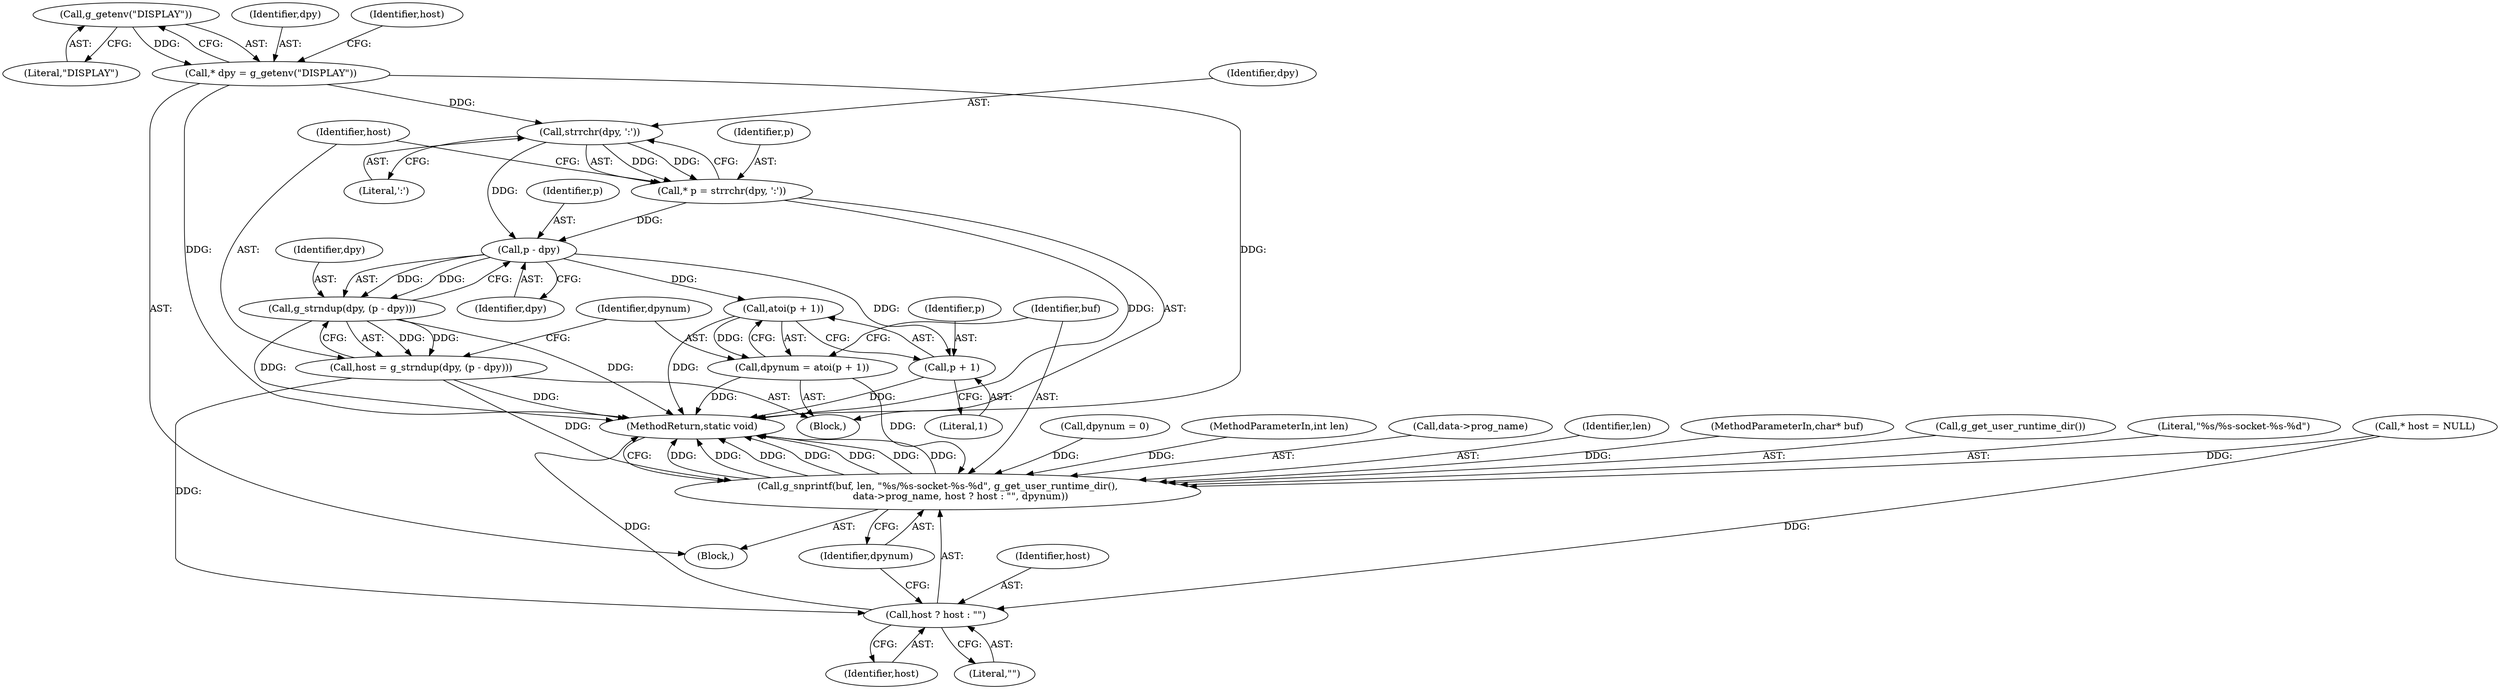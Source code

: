 digraph "0_lxde_bc8c3d871e9ecc67c47ff002b68cf049793faf08@API" {
"1000108" [label="(Call,g_getenv(\"DISPLAY\"))"];
"1000106" [label="(Call,* dpy = g_getenv(\"DISPLAY\"))"];
"1000121" [label="(Call,strrchr(dpy, ':'))"];
"1000119" [label="(Call,* p = strrchr(dpy, ':'))"];
"1000128" [label="(Call,p - dpy)"];
"1000126" [label="(Call,g_strndup(dpy, (p - dpy)))"];
"1000124" [label="(Call,host = g_strndup(dpy, (p - dpy)))"];
"1000141" [label="(Call,g_snprintf(buf, len, \"%s/%s-socket-%s-%d\", g_get_user_runtime_dir(),\n               data->prog_name, host ? host : \"\", dpynum))"];
"1000149" [label="(Call,host ? host : \"\")"];
"1000133" [label="(Call,atoi(p + 1))"];
"1000131" [label="(Call,dpynum = atoi(p + 1))"];
"1000134" [label="(Call,p + 1)"];
"1000119" [label="(Call,* p = strrchr(dpy, ':'))"];
"1000135" [label="(Identifier,p)"];
"1000104" [label="(Block,)"];
"1000138" [label="(Call,dpynum = 0)"];
"1000150" [label="(Identifier,host)"];
"1000129" [label="(Identifier,p)"];
"1000128" [label="(Call,p - dpy)"];
"1000103" [label="(MethodParameterIn,int len)"];
"1000146" [label="(Call,data->prog_name)"];
"1000111" [label="(Call,* host = NULL)"];
"1000142" [label="(Identifier,buf)"];
"1000127" [label="(Identifier,dpy)"];
"1000132" [label="(Identifier,dpynum)"];
"1000122" [label="(Identifier,dpy)"];
"1000130" [label="(Identifier,dpy)"];
"1000108" [label="(Call,g_getenv(\"DISPLAY\"))"];
"1000109" [label="(Literal,\"DISPLAY\")"];
"1000107" [label="(Identifier,dpy)"];
"1000125" [label="(Identifier,host)"];
"1000136" [label="(Literal,1)"];
"1000143" [label="(Identifier,len)"];
"1000154" [label="(MethodReturn,static void)"];
"1000134" [label="(Call,p + 1)"];
"1000131" [label="(Call,dpynum = atoi(p + 1))"];
"1000149" [label="(Call,host ? host : \"\")"];
"1000121" [label="(Call,strrchr(dpy, ':'))"];
"1000133" [label="(Call,atoi(p + 1))"];
"1000102" [label="(MethodParameterIn,char* buf)"];
"1000141" [label="(Call,g_snprintf(buf, len, \"%s/%s-socket-%s-%d\", g_get_user_runtime_dir(),\n               data->prog_name, host ? host : \"\", dpynum))"];
"1000112" [label="(Identifier,host)"];
"1000153" [label="(Identifier,dpynum)"];
"1000151" [label="(Identifier,host)"];
"1000126" [label="(Call,g_strndup(dpy, (p - dpy)))"];
"1000145" [label="(Call,g_get_user_runtime_dir())"];
"1000152" [label="(Literal,\"\")"];
"1000120" [label="(Identifier,p)"];
"1000106" [label="(Call,* dpy = g_getenv(\"DISPLAY\"))"];
"1000144" [label="(Literal,\"%s/%s-socket-%s-%d\")"];
"1000123" [label="(Literal,':')"];
"1000124" [label="(Call,host = g_strndup(dpy, (p - dpy)))"];
"1000117" [label="(Block,)"];
"1000108" -> "1000106"  [label="AST: "];
"1000108" -> "1000109"  [label="CFG: "];
"1000109" -> "1000108"  [label="AST: "];
"1000106" -> "1000108"  [label="CFG: "];
"1000108" -> "1000106"  [label="DDG: "];
"1000106" -> "1000104"  [label="AST: "];
"1000107" -> "1000106"  [label="AST: "];
"1000112" -> "1000106"  [label="CFG: "];
"1000106" -> "1000154"  [label="DDG: "];
"1000106" -> "1000154"  [label="DDG: "];
"1000106" -> "1000121"  [label="DDG: "];
"1000121" -> "1000119"  [label="AST: "];
"1000121" -> "1000123"  [label="CFG: "];
"1000122" -> "1000121"  [label="AST: "];
"1000123" -> "1000121"  [label="AST: "];
"1000119" -> "1000121"  [label="CFG: "];
"1000121" -> "1000119"  [label="DDG: "];
"1000121" -> "1000119"  [label="DDG: "];
"1000121" -> "1000128"  [label="DDG: "];
"1000119" -> "1000117"  [label="AST: "];
"1000120" -> "1000119"  [label="AST: "];
"1000125" -> "1000119"  [label="CFG: "];
"1000119" -> "1000154"  [label="DDG: "];
"1000119" -> "1000128"  [label="DDG: "];
"1000128" -> "1000126"  [label="AST: "];
"1000128" -> "1000130"  [label="CFG: "];
"1000129" -> "1000128"  [label="AST: "];
"1000130" -> "1000128"  [label="AST: "];
"1000126" -> "1000128"  [label="CFG: "];
"1000128" -> "1000126"  [label="DDG: "];
"1000128" -> "1000126"  [label="DDG: "];
"1000128" -> "1000133"  [label="DDG: "];
"1000128" -> "1000134"  [label="DDG: "];
"1000126" -> "1000124"  [label="AST: "];
"1000127" -> "1000126"  [label="AST: "];
"1000124" -> "1000126"  [label="CFG: "];
"1000126" -> "1000154"  [label="DDG: "];
"1000126" -> "1000154"  [label="DDG: "];
"1000126" -> "1000124"  [label="DDG: "];
"1000126" -> "1000124"  [label="DDG: "];
"1000124" -> "1000117"  [label="AST: "];
"1000125" -> "1000124"  [label="AST: "];
"1000132" -> "1000124"  [label="CFG: "];
"1000124" -> "1000154"  [label="DDG: "];
"1000124" -> "1000141"  [label="DDG: "];
"1000124" -> "1000149"  [label="DDG: "];
"1000141" -> "1000104"  [label="AST: "];
"1000141" -> "1000153"  [label="CFG: "];
"1000142" -> "1000141"  [label="AST: "];
"1000143" -> "1000141"  [label="AST: "];
"1000144" -> "1000141"  [label="AST: "];
"1000145" -> "1000141"  [label="AST: "];
"1000146" -> "1000141"  [label="AST: "];
"1000149" -> "1000141"  [label="AST: "];
"1000153" -> "1000141"  [label="AST: "];
"1000154" -> "1000141"  [label="CFG: "];
"1000141" -> "1000154"  [label="DDG: "];
"1000141" -> "1000154"  [label="DDG: "];
"1000141" -> "1000154"  [label="DDG: "];
"1000141" -> "1000154"  [label="DDG: "];
"1000141" -> "1000154"  [label="DDG: "];
"1000141" -> "1000154"  [label="DDG: "];
"1000141" -> "1000154"  [label="DDG: "];
"1000102" -> "1000141"  [label="DDG: "];
"1000103" -> "1000141"  [label="DDG: "];
"1000111" -> "1000141"  [label="DDG: "];
"1000131" -> "1000141"  [label="DDG: "];
"1000138" -> "1000141"  [label="DDG: "];
"1000149" -> "1000151"  [label="CFG: "];
"1000149" -> "1000152"  [label="CFG: "];
"1000150" -> "1000149"  [label="AST: "];
"1000151" -> "1000149"  [label="AST: "];
"1000152" -> "1000149"  [label="AST: "];
"1000153" -> "1000149"  [label="CFG: "];
"1000149" -> "1000154"  [label="DDG: "];
"1000111" -> "1000149"  [label="DDG: "];
"1000133" -> "1000131"  [label="AST: "];
"1000133" -> "1000134"  [label="CFG: "];
"1000134" -> "1000133"  [label="AST: "];
"1000131" -> "1000133"  [label="CFG: "];
"1000133" -> "1000154"  [label="DDG: "];
"1000133" -> "1000131"  [label="DDG: "];
"1000131" -> "1000117"  [label="AST: "];
"1000132" -> "1000131"  [label="AST: "];
"1000142" -> "1000131"  [label="CFG: "];
"1000131" -> "1000154"  [label="DDG: "];
"1000134" -> "1000136"  [label="CFG: "];
"1000135" -> "1000134"  [label="AST: "];
"1000136" -> "1000134"  [label="AST: "];
"1000134" -> "1000154"  [label="DDG: "];
}
